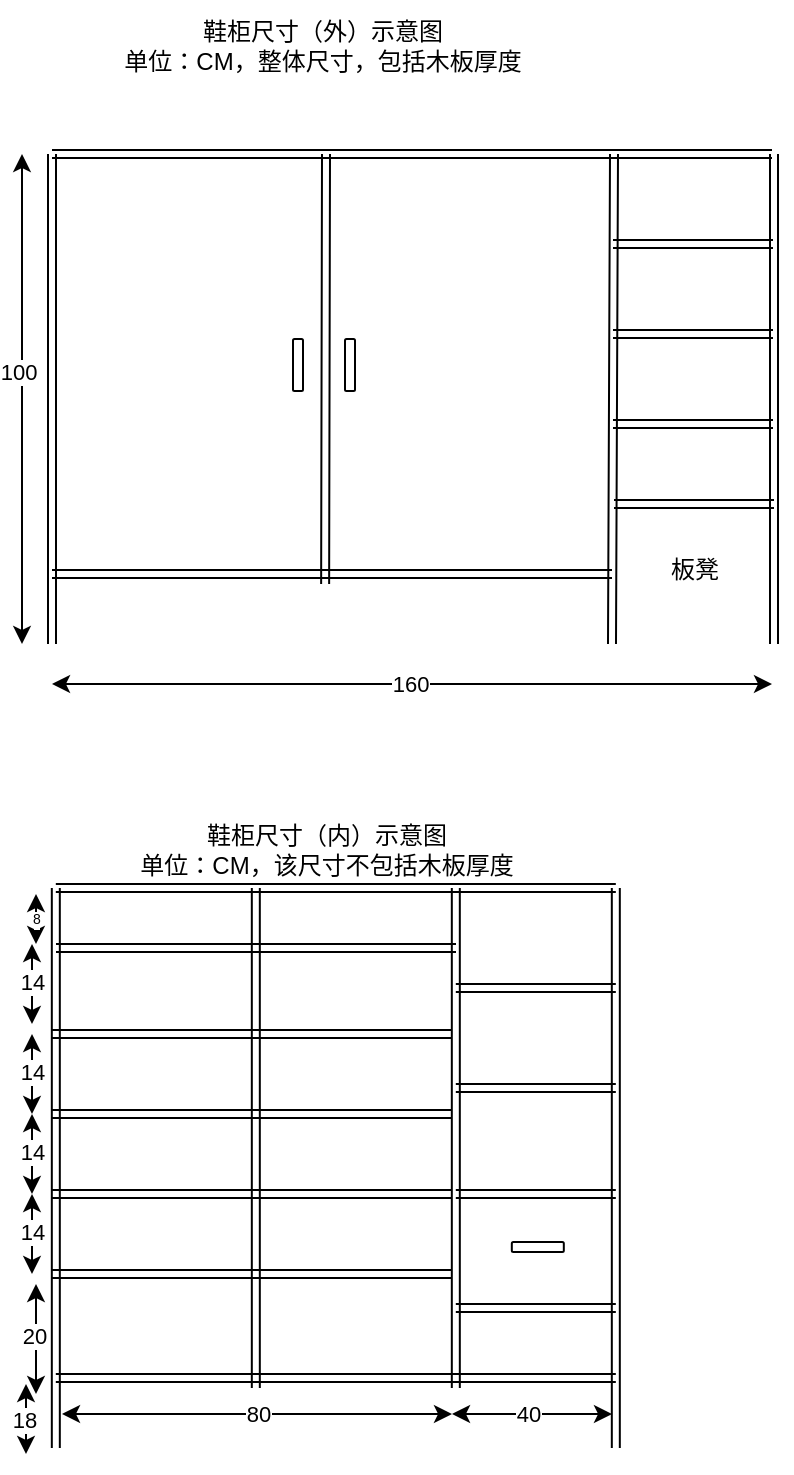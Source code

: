 <mxfile version="26.0.16">
  <diagram name="第 1 页" id="SgOGS0mJxwg2nIIm9jTP">
    <mxGraphModel dx="989" dy="509" grid="1" gridSize="5" guides="1" tooltips="1" connect="1" arrows="1" fold="1" page="1" pageScale="1" pageWidth="827" pageHeight="1169" math="0" shadow="0">
      <root>
        <mxCell id="0" />
        <mxCell id="1" parent="0" />
        <mxCell id="tlXR0ImK2c8rhLXpDkq9-10" value="" style="endArrow=classic;startArrow=classic;html=1;rounded=0;" edge="1" parent="1">
          <mxGeometry width="50" height="50" relative="1" as="geometry">
            <mxPoint x="45" y="330" as="sourcePoint" />
            <mxPoint x="45" y="85" as="targetPoint" />
          </mxGeometry>
        </mxCell>
        <mxCell id="tlXR0ImK2c8rhLXpDkq9-102" value="100" style="edgeLabel;html=1;align=center;verticalAlign=middle;resizable=0;points=[];" vertex="1" connectable="0" parent="tlXR0ImK2c8rhLXpDkq9-10">
          <mxGeometry x="0.111" y="2" relative="1" as="geometry">
            <mxPoint as="offset" />
          </mxGeometry>
        </mxCell>
        <mxCell id="tlXR0ImK2c8rhLXpDkq9-18" value="鞋柜尺寸（外）示意图&lt;br&gt;单位：CM，整体尺寸，包括木板厚度" style="text;html=1;align=center;verticalAlign=middle;resizable=0;points=[];autosize=1;strokeColor=none;fillColor=none;" vertex="1" parent="1">
          <mxGeometry x="85" y="8" width="220" height="45" as="geometry" />
        </mxCell>
        <mxCell id="tlXR0ImK2c8rhLXpDkq9-19" value="" style="shape=link;html=1;rounded=0;" edge="1" parent="1">
          <mxGeometry width="100" relative="1" as="geometry">
            <mxPoint x="60" y="330" as="sourcePoint" />
            <mxPoint x="60" y="85" as="targetPoint" />
          </mxGeometry>
        </mxCell>
        <mxCell id="tlXR0ImK2c8rhLXpDkq9-20" value="" style="shape=link;html=1;rounded=0;" edge="1" parent="1">
          <mxGeometry width="100" relative="1" as="geometry">
            <mxPoint x="421" y="330" as="sourcePoint" />
            <mxPoint x="421" y="85" as="targetPoint" />
          </mxGeometry>
        </mxCell>
        <mxCell id="tlXR0ImK2c8rhLXpDkq9-21" value="" style="shape=link;html=1;rounded=0;" edge="1" parent="1">
          <mxGeometry width="100" relative="1" as="geometry">
            <mxPoint x="420" y="85" as="sourcePoint" />
            <mxPoint x="60" y="85" as="targetPoint" />
          </mxGeometry>
        </mxCell>
        <mxCell id="tlXR0ImK2c8rhLXpDkq9-23" value="" style="shape=link;html=1;rounded=0;" edge="1" parent="1">
          <mxGeometry width="100" relative="1" as="geometry">
            <mxPoint x="340" y="295" as="sourcePoint" />
            <mxPoint x="60" y="295" as="targetPoint" />
          </mxGeometry>
        </mxCell>
        <mxCell id="tlXR0ImK2c8rhLXpDkq9-24" value="" style="endArrow=classic;startArrow=classic;html=1;rounded=0;" edge="1" parent="1">
          <mxGeometry width="50" height="50" relative="1" as="geometry">
            <mxPoint x="60" y="350" as="sourcePoint" />
            <mxPoint x="420" y="350" as="targetPoint" />
          </mxGeometry>
        </mxCell>
        <mxCell id="tlXR0ImK2c8rhLXpDkq9-105" value="160" style="edgeLabel;html=1;align=center;verticalAlign=middle;resizable=0;points=[];" vertex="1" connectable="0" parent="tlXR0ImK2c8rhLXpDkq9-24">
          <mxGeometry x="-0.008" relative="1" as="geometry">
            <mxPoint as="offset" />
          </mxGeometry>
        </mxCell>
        <mxCell id="tlXR0ImK2c8rhLXpDkq9-28" value="" style="shape=link;html=1;rounded=0;" edge="1" parent="1">
          <mxGeometry width="100" relative="1" as="geometry">
            <mxPoint x="340" y="330" as="sourcePoint" />
            <mxPoint x="341" y="85" as="targetPoint" />
          </mxGeometry>
        </mxCell>
        <mxCell id="tlXR0ImK2c8rhLXpDkq9-29" value="" style="shape=link;html=1;rounded=0;" edge="1" parent="1">
          <mxGeometry width="100" relative="1" as="geometry">
            <mxPoint x="196.57" y="300" as="sourcePoint" />
            <mxPoint x="197" y="85" as="targetPoint" />
          </mxGeometry>
        </mxCell>
        <mxCell id="tlXR0ImK2c8rhLXpDkq9-30" value="" style="shape=link;html=1;rounded=0;" edge="1" parent="1">
          <mxGeometry width="100" relative="1" as="geometry">
            <mxPoint x="420.5" y="130" as="sourcePoint" />
            <mxPoint x="340.5" y="130" as="targetPoint" />
          </mxGeometry>
        </mxCell>
        <mxCell id="tlXR0ImK2c8rhLXpDkq9-31" value="" style="shape=link;html=1;rounded=0;" edge="1" parent="1">
          <mxGeometry width="100" relative="1" as="geometry">
            <mxPoint x="420.5" y="175" as="sourcePoint" />
            <mxPoint x="340.5" y="175" as="targetPoint" />
          </mxGeometry>
        </mxCell>
        <mxCell id="tlXR0ImK2c8rhLXpDkq9-32" value="" style="shape=link;html=1;rounded=0;" edge="1" parent="1">
          <mxGeometry width="100" relative="1" as="geometry">
            <mxPoint x="421" y="260" as="sourcePoint" />
            <mxPoint x="341" y="260" as="targetPoint" />
          </mxGeometry>
        </mxCell>
        <mxCell id="tlXR0ImK2c8rhLXpDkq9-33" value="" style="shape=link;html=1;rounded=0;" edge="1" parent="1">
          <mxGeometry width="100" relative="1" as="geometry">
            <mxPoint x="420.5" y="220" as="sourcePoint" />
            <mxPoint x="340.5" y="220" as="targetPoint" />
          </mxGeometry>
        </mxCell>
        <mxCell id="tlXR0ImK2c8rhLXpDkq9-40" value="" style="endArrow=classic;startArrow=classic;html=1;rounded=0;" edge="1" parent="1">
          <mxGeometry width="50" height="50" relative="1" as="geometry">
            <mxPoint x="50" y="605" as="sourcePoint" />
            <mxPoint x="50" y="565" as="targetPoint" />
          </mxGeometry>
        </mxCell>
        <mxCell id="tlXR0ImK2c8rhLXpDkq9-71" value="14" style="edgeLabel;html=1;align=center;verticalAlign=middle;resizable=0;points=[];" vertex="1" connectable="0" parent="tlXR0ImK2c8rhLXpDkq9-40">
          <mxGeometry x="0.06" relative="1" as="geometry">
            <mxPoint as="offset" />
          </mxGeometry>
        </mxCell>
        <mxCell id="tlXR0ImK2c8rhLXpDkq9-42" value="鞋柜尺寸（内）示意图&lt;br&gt;单位：CM，该尺寸不包括木板厚度" style="text;html=1;align=center;verticalAlign=middle;resizable=0;points=[];autosize=1;strokeColor=none;fillColor=none;" vertex="1" parent="1">
          <mxGeometry x="91.91" y="410" width="210" height="45" as="geometry" />
        </mxCell>
        <mxCell id="tlXR0ImK2c8rhLXpDkq9-43" value="" style="shape=link;html=1;rounded=0;" edge="1" parent="1">
          <mxGeometry width="100" relative="1" as="geometry">
            <mxPoint x="61.91" y="732" as="sourcePoint" />
            <mxPoint x="61.91" y="452" as="targetPoint" />
          </mxGeometry>
        </mxCell>
        <mxCell id="tlXR0ImK2c8rhLXpDkq9-44" value="" style="shape=link;html=1;rounded=0;" edge="1" parent="1">
          <mxGeometry width="100" relative="1" as="geometry">
            <mxPoint x="341.91" y="732" as="sourcePoint" />
            <mxPoint x="341.91" y="452" as="targetPoint" />
          </mxGeometry>
        </mxCell>
        <mxCell id="tlXR0ImK2c8rhLXpDkq9-45" value="" style="shape=link;html=1;rounded=0;" edge="1" parent="1">
          <mxGeometry width="100" relative="1" as="geometry">
            <mxPoint x="341.91" y="452" as="sourcePoint" />
            <mxPoint x="61.91" y="452" as="targetPoint" />
          </mxGeometry>
        </mxCell>
        <mxCell id="tlXR0ImK2c8rhLXpDkq9-47" value="" style="shape=link;html=1;rounded=0;" edge="1" parent="1">
          <mxGeometry width="100" relative="1" as="geometry">
            <mxPoint x="341.91" y="697" as="sourcePoint" />
            <mxPoint x="61.91" y="697" as="targetPoint" />
          </mxGeometry>
        </mxCell>
        <mxCell id="tlXR0ImK2c8rhLXpDkq9-50" value="" style="shape=link;html=1;rounded=0;" edge="1" parent="1">
          <mxGeometry width="100" relative="1" as="geometry">
            <mxPoint x="261.91" y="702" as="sourcePoint" />
            <mxPoint x="261.91" y="452" as="targetPoint" />
          </mxGeometry>
        </mxCell>
        <mxCell id="tlXR0ImK2c8rhLXpDkq9-51" value="" style="shape=link;html=1;rounded=0;" edge="1" parent="1">
          <mxGeometry width="100" relative="1" as="geometry">
            <mxPoint x="161.91" y="702" as="sourcePoint" />
            <mxPoint x="161.91" y="452" as="targetPoint" />
          </mxGeometry>
        </mxCell>
        <mxCell id="tlXR0ImK2c8rhLXpDkq9-52" value="" style="shape=link;html=1;rounded=0;" edge="1" parent="1">
          <mxGeometry width="100" relative="1" as="geometry">
            <mxPoint x="341.91" y="502" as="sourcePoint" />
            <mxPoint x="261.91" y="502" as="targetPoint" />
          </mxGeometry>
        </mxCell>
        <mxCell id="tlXR0ImK2c8rhLXpDkq9-53" value="" style="shape=link;html=1;rounded=0;" edge="1" parent="1">
          <mxGeometry width="100" relative="1" as="geometry">
            <mxPoint x="341.91" y="552" as="sourcePoint" />
            <mxPoint x="261.91" y="552" as="targetPoint" />
          </mxGeometry>
        </mxCell>
        <mxCell id="tlXR0ImK2c8rhLXpDkq9-54" value="" style="shape=link;html=1;rounded=0;" edge="1" parent="1">
          <mxGeometry width="100" relative="1" as="geometry">
            <mxPoint x="341.91" y="662" as="sourcePoint" />
            <mxPoint x="261.91" y="662" as="targetPoint" />
          </mxGeometry>
        </mxCell>
        <mxCell id="tlXR0ImK2c8rhLXpDkq9-55" value="" style="shape=link;html=1;rounded=0;" edge="1" parent="1">
          <mxGeometry width="100" relative="1" as="geometry">
            <mxPoint x="341.91" y="605" as="sourcePoint" />
            <mxPoint x="261.91" y="605" as="targetPoint" />
          </mxGeometry>
        </mxCell>
        <mxCell id="tlXR0ImK2c8rhLXpDkq9-56" value="" style="rounded=1;whiteSpace=wrap;html=1;" vertex="1" parent="1">
          <mxGeometry x="289.91" y="629" width="26" height="5" as="geometry" />
        </mxCell>
        <mxCell id="tlXR0ImK2c8rhLXpDkq9-57" value="" style="shape=link;html=1;rounded=0;" edge="1" parent="1">
          <mxGeometry width="100" relative="1" as="geometry">
            <mxPoint x="260" y="645" as="sourcePoint" />
            <mxPoint x="60" y="645" as="targetPoint" />
          </mxGeometry>
        </mxCell>
        <mxCell id="tlXR0ImK2c8rhLXpDkq9-60" value="" style="endArrow=classic;startArrow=classic;html=1;rounded=0;" edge="1" parent="1">
          <mxGeometry width="50" height="50" relative="1" as="geometry">
            <mxPoint x="47" y="735" as="sourcePoint" />
            <mxPoint x="47" y="700" as="targetPoint" />
          </mxGeometry>
        </mxCell>
        <mxCell id="tlXR0ImK2c8rhLXpDkq9-62" value="18" style="edgeLabel;html=1;align=center;verticalAlign=middle;resizable=0;points=[];" vertex="1" connectable="0" parent="tlXR0ImK2c8rhLXpDkq9-60">
          <mxGeometry x="0.006" relative="1" as="geometry">
            <mxPoint x="-1" as="offset" />
          </mxGeometry>
        </mxCell>
        <mxCell id="tlXR0ImK2c8rhLXpDkq9-63" value="" style="shape=link;html=1;rounded=0;" edge="1" parent="1">
          <mxGeometry width="100" relative="1" as="geometry">
            <mxPoint x="262" y="482" as="sourcePoint" />
            <mxPoint x="62" y="482" as="targetPoint" />
          </mxGeometry>
        </mxCell>
        <mxCell id="tlXR0ImK2c8rhLXpDkq9-64" value="" style="endArrow=classic;startArrow=classic;html=1;rounded=0;" edge="1" parent="1">
          <mxGeometry width="50" height="50" relative="1" as="geometry">
            <mxPoint x="52" y="480" as="sourcePoint" />
            <mxPoint x="52" y="455" as="targetPoint" />
          </mxGeometry>
        </mxCell>
        <mxCell id="tlXR0ImK2c8rhLXpDkq9-66" value="8" style="edgeLabel;html=1;align=center;verticalAlign=middle;resizable=0;points=[];fontSize=7;" vertex="1" connectable="0" parent="tlXR0ImK2c8rhLXpDkq9-64">
          <mxGeometry x="0.04" relative="1" as="geometry">
            <mxPoint y="1" as="offset" />
          </mxGeometry>
        </mxCell>
        <mxCell id="tlXR0ImK2c8rhLXpDkq9-67" value="" style="shape=link;html=1;rounded=0;" edge="1" parent="1">
          <mxGeometry width="100" relative="1" as="geometry">
            <mxPoint x="260" y="605" as="sourcePoint" />
            <mxPoint x="60" y="605" as="targetPoint" />
          </mxGeometry>
        </mxCell>
        <mxCell id="tlXR0ImK2c8rhLXpDkq9-68" value="" style="shape=link;html=1;rounded=0;" edge="1" parent="1">
          <mxGeometry width="100" relative="1" as="geometry">
            <mxPoint x="260" y="565" as="sourcePoint" />
            <mxPoint x="60" y="565" as="targetPoint" />
          </mxGeometry>
        </mxCell>
        <mxCell id="tlXR0ImK2c8rhLXpDkq9-69" value="" style="endArrow=classic;startArrow=classic;html=1;rounded=0;" edge="1" parent="1">
          <mxGeometry width="50" height="50" relative="1" as="geometry">
            <mxPoint x="52" y="705" as="sourcePoint" />
            <mxPoint x="52" y="650" as="targetPoint" />
          </mxGeometry>
        </mxCell>
        <mxCell id="tlXR0ImK2c8rhLXpDkq9-70" value="20" style="edgeLabel;html=1;align=center;verticalAlign=middle;resizable=0;points=[];" vertex="1" connectable="0" parent="tlXR0ImK2c8rhLXpDkq9-69">
          <mxGeometry x="0.069" y="1" relative="1" as="geometry">
            <mxPoint as="offset" />
          </mxGeometry>
        </mxCell>
        <mxCell id="tlXR0ImK2c8rhLXpDkq9-72" value="" style="endArrow=classic;startArrow=classic;html=1;rounded=0;" edge="1" parent="1">
          <mxGeometry width="50" height="50" relative="1" as="geometry">
            <mxPoint x="50" y="645" as="sourcePoint" />
            <mxPoint x="50" y="605" as="targetPoint" />
          </mxGeometry>
        </mxCell>
        <mxCell id="tlXR0ImK2c8rhLXpDkq9-73" value="14" style="edgeLabel;html=1;align=center;verticalAlign=middle;resizable=0;points=[];" vertex="1" connectable="0" parent="tlXR0ImK2c8rhLXpDkq9-72">
          <mxGeometry x="0.06" relative="1" as="geometry">
            <mxPoint as="offset" />
          </mxGeometry>
        </mxCell>
        <mxCell id="tlXR0ImK2c8rhLXpDkq9-74" value="" style="shape=link;html=1;rounded=0;" edge="1" parent="1">
          <mxGeometry width="100" relative="1" as="geometry">
            <mxPoint x="260" y="525" as="sourcePoint" />
            <mxPoint x="60" y="525" as="targetPoint" />
          </mxGeometry>
        </mxCell>
        <mxCell id="tlXR0ImK2c8rhLXpDkq9-75" value="" style="endArrow=classic;startArrow=classic;html=1;rounded=0;" edge="1" parent="1">
          <mxGeometry width="50" height="50" relative="1" as="geometry">
            <mxPoint x="50" y="565" as="sourcePoint" />
            <mxPoint x="50" y="525" as="targetPoint" />
          </mxGeometry>
        </mxCell>
        <mxCell id="tlXR0ImK2c8rhLXpDkq9-76" value="14" style="edgeLabel;html=1;align=center;verticalAlign=middle;resizable=0;points=[];" vertex="1" connectable="0" parent="tlXR0ImK2c8rhLXpDkq9-75">
          <mxGeometry x="0.06" relative="1" as="geometry">
            <mxPoint as="offset" />
          </mxGeometry>
        </mxCell>
        <mxCell id="tlXR0ImK2c8rhLXpDkq9-77" value="" style="endArrow=classic;startArrow=classic;html=1;rounded=0;" edge="1" parent="1">
          <mxGeometry width="50" height="50" relative="1" as="geometry">
            <mxPoint x="260" y="715" as="sourcePoint" />
            <mxPoint x="340" y="715" as="targetPoint" />
          </mxGeometry>
        </mxCell>
        <mxCell id="tlXR0ImK2c8rhLXpDkq9-79" value="40" style="edgeLabel;html=1;align=center;verticalAlign=middle;resizable=0;points=[];" vertex="1" connectable="0" parent="tlXR0ImK2c8rhLXpDkq9-77">
          <mxGeometry x="-0.053" relative="1" as="geometry">
            <mxPoint as="offset" />
          </mxGeometry>
        </mxCell>
        <mxCell id="tlXR0ImK2c8rhLXpDkq9-80" value="" style="endArrow=classic;startArrow=classic;html=1;rounded=0;fontStyle=1" edge="1" parent="1">
          <mxGeometry width="50" height="50" relative="1" as="geometry">
            <mxPoint x="65" y="715" as="sourcePoint" />
            <mxPoint x="260" y="715" as="targetPoint" />
          </mxGeometry>
        </mxCell>
        <mxCell id="tlXR0ImK2c8rhLXpDkq9-82" value="80" style="edgeLabel;html=1;align=center;verticalAlign=middle;resizable=0;points=[];" vertex="1" connectable="0" parent="tlXR0ImK2c8rhLXpDkq9-80">
          <mxGeometry x="0.002" relative="1" as="geometry">
            <mxPoint as="offset" />
          </mxGeometry>
        </mxCell>
        <mxCell id="tlXR0ImK2c8rhLXpDkq9-87" value="" style="endArrow=classic;startArrow=classic;html=1;rounded=0;" edge="1" parent="1">
          <mxGeometry width="50" height="50" relative="1" as="geometry">
            <mxPoint x="50" y="520" as="sourcePoint" />
            <mxPoint x="50" y="480" as="targetPoint" />
          </mxGeometry>
        </mxCell>
        <mxCell id="tlXR0ImK2c8rhLXpDkq9-89" value="14" style="edgeLabel;html=1;align=center;verticalAlign=middle;resizable=0;points=[];" vertex="1" connectable="0" parent="tlXR0ImK2c8rhLXpDkq9-87">
          <mxGeometry x="0.07" relative="1" as="geometry">
            <mxPoint as="offset" />
          </mxGeometry>
        </mxCell>
        <mxCell id="tlXR0ImK2c8rhLXpDkq9-90" value="" style="rounded=1;whiteSpace=wrap;html=1;rotation=90;" vertex="1" parent="1">
          <mxGeometry x="170" y="188" width="26" height="5" as="geometry" />
        </mxCell>
        <mxCell id="tlXR0ImK2c8rhLXpDkq9-100" value="" style="rounded=1;whiteSpace=wrap;html=1;rotation=90;" vertex="1" parent="1">
          <mxGeometry x="196" y="188" width="26" height="5" as="geometry" />
        </mxCell>
        <mxCell id="tlXR0ImK2c8rhLXpDkq9-104" value="板凳" style="text;html=1;align=center;verticalAlign=middle;resizable=0;points=[];autosize=1;strokeColor=none;fillColor=none;" vertex="1" parent="1">
          <mxGeometry x="358" y="278" width="45" height="30" as="geometry" />
        </mxCell>
      </root>
    </mxGraphModel>
  </diagram>
</mxfile>
